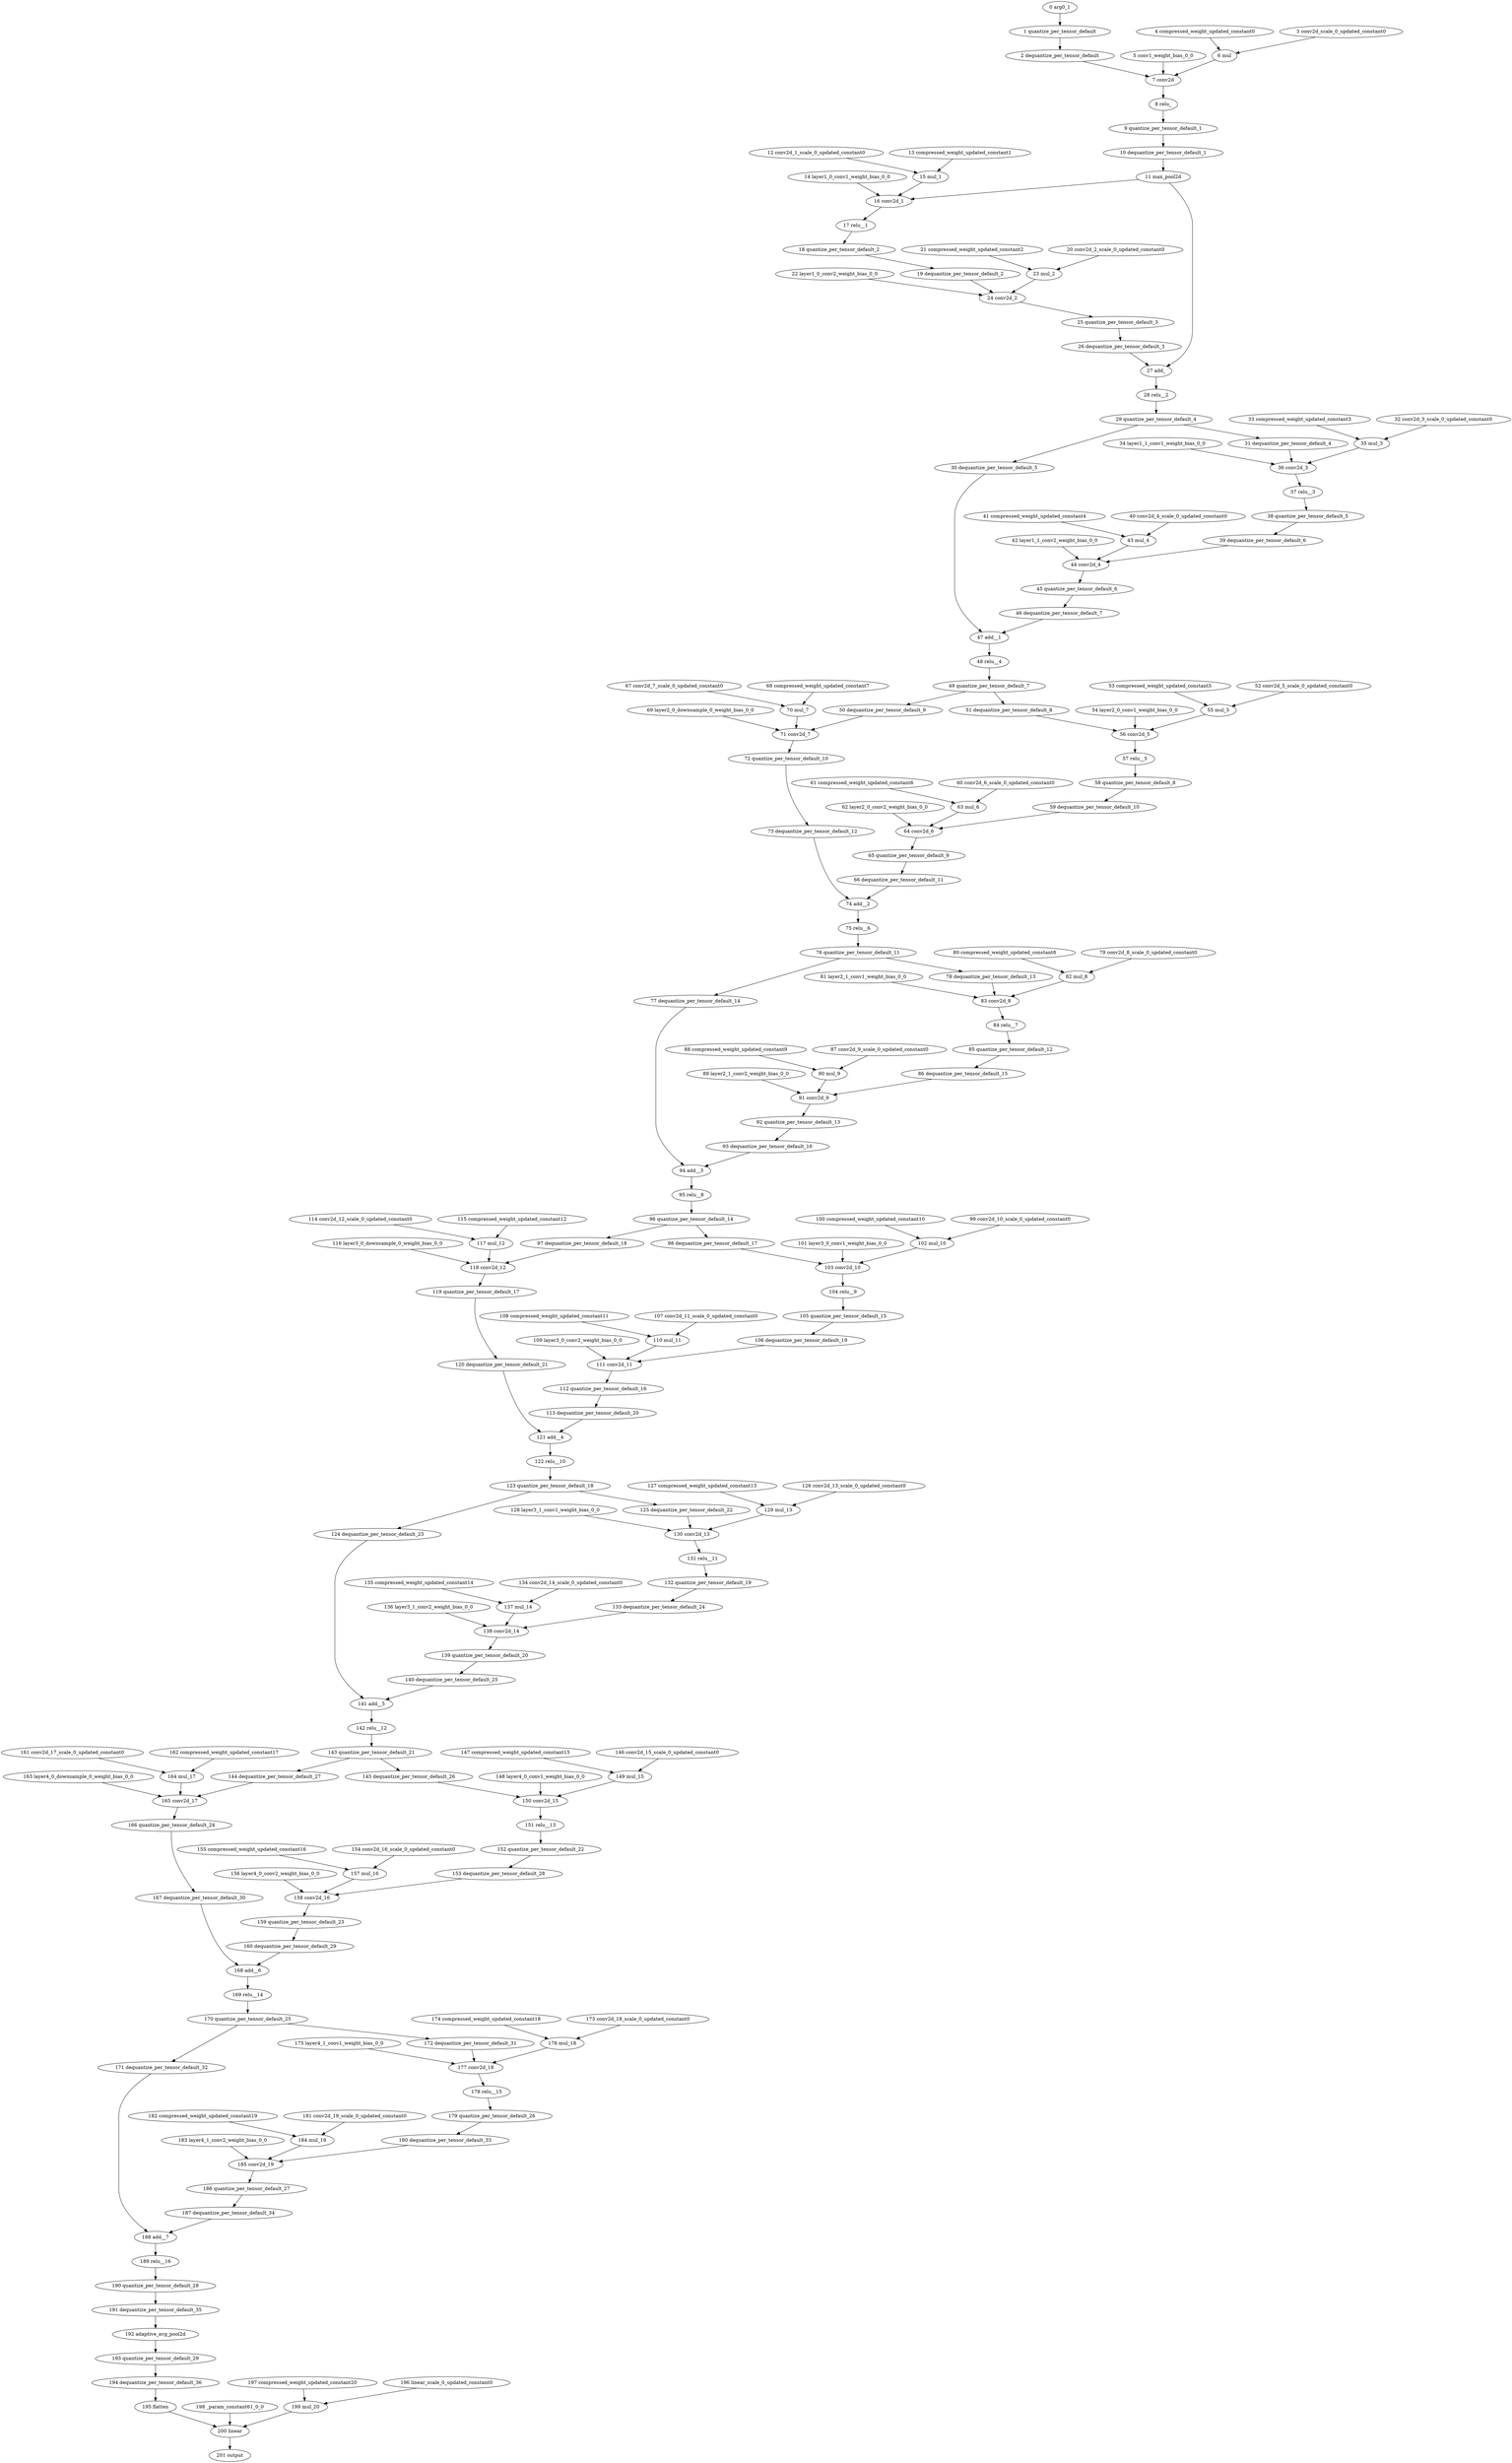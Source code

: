 strict digraph  {
"0 arg0_1" [id=0, type=input];
"1 quantize_per_tensor_default" [id=1, type=quantize_per_tensor];
"2 dequantize_per_tensor_default" [id=2, type=dequantize_per_tensor];
"3 conv2d_scale_0_updated_constant0" [id=3, type=get_attr];
"4 compressed_weight_updated_constant0" [id=4, type=get_attr];
"5 conv1_weight_bias_0_0" [id=5, type=get_attr];
"6 mul" [id=6, type=call_method];
"7 conv2d" [id=7, type=conv2d];
"8 relu_" [id=8, type=relu_];
"9 quantize_per_tensor_default_1" [id=9, type=quantize_per_tensor];
"10 dequantize_per_tensor_default_1" [id=10, type=dequantize_per_tensor];
"11 max_pool2d" [id=11, type=max_pool2d];
"12 conv2d_1_scale_0_updated_constant0" [id=12, type=get_attr];
"13 compressed_weight_updated_constant1" [id=13, type=get_attr];
"14 layer1_0_conv1_weight_bias_0_0" [id=14, type=get_attr];
"15 mul_1" [id=15, type=call_method];
"16 conv2d_1" [id=16, type=conv2d];
"17 relu__1" [id=17, type=relu_];
"18 quantize_per_tensor_default_2" [id=18, type=quantize_per_tensor];
"19 dequantize_per_tensor_default_2" [id=19, type=dequantize_per_tensor];
"20 conv2d_2_scale_0_updated_constant0" [id=20, type=get_attr];
"21 compressed_weight_updated_constant2" [id=21, type=get_attr];
"22 layer1_0_conv2_weight_bias_0_0" [id=22, type=get_attr];
"23 mul_2" [id=23, type=call_method];
"24 conv2d_2" [id=24, type=conv2d];
"25 quantize_per_tensor_default_3" [id=25, type=quantize_per_tensor];
"26 dequantize_per_tensor_default_3" [id=26, type=dequantize_per_tensor];
"27 add_" [id=27, type=add_];
"28 relu__2" [id=28, type=relu_];
"29 quantize_per_tensor_default_4" [id=29, type=quantize_per_tensor];
"30 dequantize_per_tensor_default_5" [id=30, type=dequantize_per_tensor];
"31 dequantize_per_tensor_default_4" [id=31, type=dequantize_per_tensor];
"32 conv2d_3_scale_0_updated_constant0" [id=32, type=get_attr];
"33 compressed_weight_updated_constant3" [id=33, type=get_attr];
"34 layer1_1_conv1_weight_bias_0_0" [id=34, type=get_attr];
"35 mul_3" [id=35, type=call_method];
"36 conv2d_3" [id=36, type=conv2d];
"37 relu__3" [id=37, type=relu_];
"38 quantize_per_tensor_default_5" [id=38, type=quantize_per_tensor];
"39 dequantize_per_tensor_default_6" [id=39, type=dequantize_per_tensor];
"40 conv2d_4_scale_0_updated_constant0" [id=40, type=get_attr];
"41 compressed_weight_updated_constant4" [id=41, type=get_attr];
"42 layer1_1_conv2_weight_bias_0_0" [id=42, type=get_attr];
"43 mul_4" [id=43, type=call_method];
"44 conv2d_4" [id=44, type=conv2d];
"45 quantize_per_tensor_default_6" [id=45, type=quantize_per_tensor];
"46 dequantize_per_tensor_default_7" [id=46, type=dequantize_per_tensor];
"47 add__1" [id=47, type=add_];
"48 relu__4" [id=48, type=relu_];
"49 quantize_per_tensor_default_7" [id=49, type=quantize_per_tensor];
"50 dequantize_per_tensor_default_9" [id=50, type=dequantize_per_tensor];
"51 dequantize_per_tensor_default_8" [id=51, type=dequantize_per_tensor];
"52 conv2d_5_scale_0_updated_constant0" [id=52, type=get_attr];
"53 compressed_weight_updated_constant5" [id=53, type=get_attr];
"54 layer2_0_conv1_weight_bias_0_0" [id=54, type=get_attr];
"55 mul_5" [id=55, type=call_method];
"56 conv2d_5" [id=56, type=conv2d];
"57 relu__5" [id=57, type=relu_];
"58 quantize_per_tensor_default_8" [id=58, type=quantize_per_tensor];
"59 dequantize_per_tensor_default_10" [id=59, type=dequantize_per_tensor];
"60 conv2d_6_scale_0_updated_constant0" [id=60, type=get_attr];
"61 compressed_weight_updated_constant6" [id=61, type=get_attr];
"62 layer2_0_conv2_weight_bias_0_0" [id=62, type=get_attr];
"63 mul_6" [id=63, type=call_method];
"64 conv2d_6" [id=64, type=conv2d];
"65 quantize_per_tensor_default_9" [id=65, type=quantize_per_tensor];
"66 dequantize_per_tensor_default_11" [id=66, type=dequantize_per_tensor];
"67 conv2d_7_scale_0_updated_constant0" [id=67, type=get_attr];
"68 compressed_weight_updated_constant7" [id=68, type=get_attr];
"69 layer2_0_downsample_0_weight_bias_0_0" [id=69, type=get_attr];
"70 mul_7" [id=70, type=call_method];
"71 conv2d_7" [id=71, type=conv2d];
"72 quantize_per_tensor_default_10" [id=72, type=quantize_per_tensor];
"73 dequantize_per_tensor_default_12" [id=73, type=dequantize_per_tensor];
"74 add__2" [id=74, type=add_];
"75 relu__6" [id=75, type=relu_];
"76 quantize_per_tensor_default_11" [id=76, type=quantize_per_tensor];
"77 dequantize_per_tensor_default_14" [id=77, type=dequantize_per_tensor];
"78 dequantize_per_tensor_default_13" [id=78, type=dequantize_per_tensor];
"79 conv2d_8_scale_0_updated_constant0" [id=79, type=get_attr];
"80 compressed_weight_updated_constant8" [id=80, type=get_attr];
"81 layer2_1_conv1_weight_bias_0_0" [id=81, type=get_attr];
"82 mul_8" [id=82, type=call_method];
"83 conv2d_8" [id=83, type=conv2d];
"84 relu__7" [id=84, type=relu_];
"85 quantize_per_tensor_default_12" [id=85, type=quantize_per_tensor];
"86 dequantize_per_tensor_default_15" [id=86, type=dequantize_per_tensor];
"87 conv2d_9_scale_0_updated_constant0" [id=87, type=get_attr];
"88 compressed_weight_updated_constant9" [id=88, type=get_attr];
"89 layer2_1_conv2_weight_bias_0_0" [id=89, type=get_attr];
"90 mul_9" [id=90, type=call_method];
"91 conv2d_9" [id=91, type=conv2d];
"92 quantize_per_tensor_default_13" [id=92, type=quantize_per_tensor];
"93 dequantize_per_tensor_default_16" [id=93, type=dequantize_per_tensor];
"94 add__3" [id=94, type=add_];
"95 relu__8" [id=95, type=relu_];
"96 quantize_per_tensor_default_14" [id=96, type=quantize_per_tensor];
"97 dequantize_per_tensor_default_18" [id=97, type=dequantize_per_tensor];
"98 dequantize_per_tensor_default_17" [id=98, type=dequantize_per_tensor];
"99 conv2d_10_scale_0_updated_constant0" [id=99, type=get_attr];
"100 compressed_weight_updated_constant10" [id=100, type=get_attr];
"101 layer3_0_conv1_weight_bias_0_0" [id=101, type=get_attr];
"102 mul_10" [id=102, type=call_method];
"103 conv2d_10" [id=103, type=conv2d];
"104 relu__9" [id=104, type=relu_];
"105 quantize_per_tensor_default_15" [id=105, type=quantize_per_tensor];
"106 dequantize_per_tensor_default_19" [id=106, type=dequantize_per_tensor];
"107 conv2d_11_scale_0_updated_constant0" [id=107, type=get_attr];
"108 compressed_weight_updated_constant11" [id=108, type=get_attr];
"109 layer3_0_conv2_weight_bias_0_0" [id=109, type=get_attr];
"110 mul_11" [id=110, type=call_method];
"111 conv2d_11" [id=111, type=conv2d];
"112 quantize_per_tensor_default_16" [id=112, type=quantize_per_tensor];
"113 dequantize_per_tensor_default_20" [id=113, type=dequantize_per_tensor];
"114 conv2d_12_scale_0_updated_constant0" [id=114, type=get_attr];
"115 compressed_weight_updated_constant12" [id=115, type=get_attr];
"116 layer3_0_downsample_0_weight_bias_0_0" [id=116, type=get_attr];
"117 mul_12" [id=117, type=call_method];
"118 conv2d_12" [id=118, type=conv2d];
"119 quantize_per_tensor_default_17" [id=119, type=quantize_per_tensor];
"120 dequantize_per_tensor_default_21" [id=120, type=dequantize_per_tensor];
"121 add__4" [id=121, type=add_];
"122 relu__10" [id=122, type=relu_];
"123 quantize_per_tensor_default_18" [id=123, type=quantize_per_tensor];
"124 dequantize_per_tensor_default_23" [id=124, type=dequantize_per_tensor];
"125 dequantize_per_tensor_default_22" [id=125, type=dequantize_per_tensor];
"126 conv2d_13_scale_0_updated_constant0" [id=126, type=get_attr];
"127 compressed_weight_updated_constant13" [id=127, type=get_attr];
"128 layer3_1_conv1_weight_bias_0_0" [id=128, type=get_attr];
"129 mul_13" [id=129, type=call_method];
"130 conv2d_13" [id=130, type=conv2d];
"131 relu__11" [id=131, type=relu_];
"132 quantize_per_tensor_default_19" [id=132, type=quantize_per_tensor];
"133 dequantize_per_tensor_default_24" [id=133, type=dequantize_per_tensor];
"134 conv2d_14_scale_0_updated_constant0" [id=134, type=get_attr];
"135 compressed_weight_updated_constant14" [id=135, type=get_attr];
"136 layer3_1_conv2_weight_bias_0_0" [id=136, type=get_attr];
"137 mul_14" [id=137, type=call_method];
"138 conv2d_14" [id=138, type=conv2d];
"139 quantize_per_tensor_default_20" [id=139, type=quantize_per_tensor];
"140 dequantize_per_tensor_default_25" [id=140, type=dequantize_per_tensor];
"141 add__5" [id=141, type=add_];
"142 relu__12" [id=142, type=relu_];
"143 quantize_per_tensor_default_21" [id=143, type=quantize_per_tensor];
"144 dequantize_per_tensor_default_27" [id=144, type=dequantize_per_tensor];
"145 dequantize_per_tensor_default_26" [id=145, type=dequantize_per_tensor];
"146 conv2d_15_scale_0_updated_constant0" [id=146, type=get_attr];
"147 compressed_weight_updated_constant15" [id=147, type=get_attr];
"148 layer4_0_conv1_weight_bias_0_0" [id=148, type=get_attr];
"149 mul_15" [id=149, type=call_method];
"150 conv2d_15" [id=150, type=conv2d];
"151 relu__13" [id=151, type=relu_];
"152 quantize_per_tensor_default_22" [id=152, type=quantize_per_tensor];
"153 dequantize_per_tensor_default_28" [id=153, type=dequantize_per_tensor];
"154 conv2d_16_scale_0_updated_constant0" [id=154, type=get_attr];
"155 compressed_weight_updated_constant16" [id=155, type=get_attr];
"156 layer4_0_conv2_weight_bias_0_0" [id=156, type=get_attr];
"157 mul_16" [id=157, type=call_method];
"158 conv2d_16" [id=158, type=conv2d];
"159 quantize_per_tensor_default_23" [id=159, type=quantize_per_tensor];
"160 dequantize_per_tensor_default_29" [id=160, type=dequantize_per_tensor];
"161 conv2d_17_scale_0_updated_constant0" [id=161, type=get_attr];
"162 compressed_weight_updated_constant17" [id=162, type=get_attr];
"163 layer4_0_downsample_0_weight_bias_0_0" [id=163, type=get_attr];
"164 mul_17" [id=164, type=call_method];
"165 conv2d_17" [id=165, type=conv2d];
"166 quantize_per_tensor_default_24" [id=166, type=quantize_per_tensor];
"167 dequantize_per_tensor_default_30" [id=167, type=dequantize_per_tensor];
"168 add__6" [id=168, type=add_];
"169 relu__14" [id=169, type=relu_];
"170 quantize_per_tensor_default_25" [id=170, type=quantize_per_tensor];
"171 dequantize_per_tensor_default_32" [id=171, type=dequantize_per_tensor];
"172 dequantize_per_tensor_default_31" [id=172, type=dequantize_per_tensor];
"173 conv2d_18_scale_0_updated_constant0" [id=173, type=get_attr];
"174 compressed_weight_updated_constant18" [id=174, type=get_attr];
"175 layer4_1_conv1_weight_bias_0_0" [id=175, type=get_attr];
"176 mul_18" [id=176, type=call_method];
"177 conv2d_18" [id=177, type=conv2d];
"178 relu__15" [id=178, type=relu_];
"179 quantize_per_tensor_default_26" [id=179, type=quantize_per_tensor];
"180 dequantize_per_tensor_default_33" [id=180, type=dequantize_per_tensor];
"181 conv2d_19_scale_0_updated_constant0" [id=181, type=get_attr];
"182 compressed_weight_updated_constant19" [id=182, type=get_attr];
"183 layer4_1_conv2_weight_bias_0_0" [id=183, type=get_attr];
"184 mul_19" [id=184, type=call_method];
"185 conv2d_19" [id=185, type=conv2d];
"186 quantize_per_tensor_default_27" [id=186, type=quantize_per_tensor];
"187 dequantize_per_tensor_default_34" [id=187, type=dequantize_per_tensor];
"188 add__7" [id=188, type=add_];
"189 relu__16" [id=189, type=relu_];
"190 quantize_per_tensor_default_28" [id=190, type=quantize_per_tensor];
"191 dequantize_per_tensor_default_35" [id=191, type=dequantize_per_tensor];
"192 adaptive_avg_pool2d" [id=192, type=adaptive_avg_pool2d];
"193 quantize_per_tensor_default_29" [id=193, type=quantize_per_tensor];
"194 dequantize_per_tensor_default_36" [id=194, type=dequantize_per_tensor];
"195 flatten" [id=195, type=flatten];
"196 linear_scale_0_updated_constant0" [id=196, type=get_attr];
"197 compressed_weight_updated_constant20" [id=197, type=get_attr];
"198 _param_constant61_0_0" [id=198, type=get_attr];
"199 mul_20" [id=199, type=call_method];
"200 linear" [id=200, type=linear];
"201 output" [id=201, type=output];
"0 arg0_1" -> "1 quantize_per_tensor_default";
"1 quantize_per_tensor_default" -> "2 dequantize_per_tensor_default";
"2 dequantize_per_tensor_default" -> "7 conv2d";
"3 conv2d_scale_0_updated_constant0" -> "6 mul";
"4 compressed_weight_updated_constant0" -> "6 mul";
"5 conv1_weight_bias_0_0" -> "7 conv2d";
"6 mul" -> "7 conv2d";
"7 conv2d" -> "8 relu_";
"8 relu_" -> "9 quantize_per_tensor_default_1";
"9 quantize_per_tensor_default_1" -> "10 dequantize_per_tensor_default_1";
"10 dequantize_per_tensor_default_1" -> "11 max_pool2d";
"11 max_pool2d" -> "16 conv2d_1";
"11 max_pool2d" -> "27 add_";
"12 conv2d_1_scale_0_updated_constant0" -> "15 mul_1";
"13 compressed_weight_updated_constant1" -> "15 mul_1";
"14 layer1_0_conv1_weight_bias_0_0" -> "16 conv2d_1";
"15 mul_1" -> "16 conv2d_1";
"16 conv2d_1" -> "17 relu__1";
"17 relu__1" -> "18 quantize_per_tensor_default_2";
"18 quantize_per_tensor_default_2" -> "19 dequantize_per_tensor_default_2";
"19 dequantize_per_tensor_default_2" -> "24 conv2d_2";
"20 conv2d_2_scale_0_updated_constant0" -> "23 mul_2";
"21 compressed_weight_updated_constant2" -> "23 mul_2";
"22 layer1_0_conv2_weight_bias_0_0" -> "24 conv2d_2";
"23 mul_2" -> "24 conv2d_2";
"24 conv2d_2" -> "25 quantize_per_tensor_default_3";
"25 quantize_per_tensor_default_3" -> "26 dequantize_per_tensor_default_3";
"26 dequantize_per_tensor_default_3" -> "27 add_";
"27 add_" -> "28 relu__2";
"28 relu__2" -> "29 quantize_per_tensor_default_4";
"29 quantize_per_tensor_default_4" -> "30 dequantize_per_tensor_default_5";
"29 quantize_per_tensor_default_4" -> "31 dequantize_per_tensor_default_4";
"30 dequantize_per_tensor_default_5" -> "47 add__1";
"31 dequantize_per_tensor_default_4" -> "36 conv2d_3";
"32 conv2d_3_scale_0_updated_constant0" -> "35 mul_3";
"33 compressed_weight_updated_constant3" -> "35 mul_3";
"34 layer1_1_conv1_weight_bias_0_0" -> "36 conv2d_3";
"35 mul_3" -> "36 conv2d_3";
"36 conv2d_3" -> "37 relu__3";
"37 relu__3" -> "38 quantize_per_tensor_default_5";
"38 quantize_per_tensor_default_5" -> "39 dequantize_per_tensor_default_6";
"39 dequantize_per_tensor_default_6" -> "44 conv2d_4";
"40 conv2d_4_scale_0_updated_constant0" -> "43 mul_4";
"41 compressed_weight_updated_constant4" -> "43 mul_4";
"42 layer1_1_conv2_weight_bias_0_0" -> "44 conv2d_4";
"43 mul_4" -> "44 conv2d_4";
"44 conv2d_4" -> "45 quantize_per_tensor_default_6";
"45 quantize_per_tensor_default_6" -> "46 dequantize_per_tensor_default_7";
"46 dequantize_per_tensor_default_7" -> "47 add__1";
"47 add__1" -> "48 relu__4";
"48 relu__4" -> "49 quantize_per_tensor_default_7";
"49 quantize_per_tensor_default_7" -> "50 dequantize_per_tensor_default_9";
"49 quantize_per_tensor_default_7" -> "51 dequantize_per_tensor_default_8";
"50 dequantize_per_tensor_default_9" -> "71 conv2d_7";
"51 dequantize_per_tensor_default_8" -> "56 conv2d_5";
"52 conv2d_5_scale_0_updated_constant0" -> "55 mul_5";
"53 compressed_weight_updated_constant5" -> "55 mul_5";
"54 layer2_0_conv1_weight_bias_0_0" -> "56 conv2d_5";
"55 mul_5" -> "56 conv2d_5";
"56 conv2d_5" -> "57 relu__5";
"57 relu__5" -> "58 quantize_per_tensor_default_8";
"58 quantize_per_tensor_default_8" -> "59 dequantize_per_tensor_default_10";
"59 dequantize_per_tensor_default_10" -> "64 conv2d_6";
"60 conv2d_6_scale_0_updated_constant0" -> "63 mul_6";
"61 compressed_weight_updated_constant6" -> "63 mul_6";
"62 layer2_0_conv2_weight_bias_0_0" -> "64 conv2d_6";
"63 mul_6" -> "64 conv2d_6";
"64 conv2d_6" -> "65 quantize_per_tensor_default_9";
"65 quantize_per_tensor_default_9" -> "66 dequantize_per_tensor_default_11";
"66 dequantize_per_tensor_default_11" -> "74 add__2";
"67 conv2d_7_scale_0_updated_constant0" -> "70 mul_7";
"68 compressed_weight_updated_constant7" -> "70 mul_7";
"69 layer2_0_downsample_0_weight_bias_0_0" -> "71 conv2d_7";
"70 mul_7" -> "71 conv2d_7";
"71 conv2d_7" -> "72 quantize_per_tensor_default_10";
"72 quantize_per_tensor_default_10" -> "73 dequantize_per_tensor_default_12";
"73 dequantize_per_tensor_default_12" -> "74 add__2";
"74 add__2" -> "75 relu__6";
"75 relu__6" -> "76 quantize_per_tensor_default_11";
"76 quantize_per_tensor_default_11" -> "77 dequantize_per_tensor_default_14";
"76 quantize_per_tensor_default_11" -> "78 dequantize_per_tensor_default_13";
"77 dequantize_per_tensor_default_14" -> "94 add__3";
"78 dequantize_per_tensor_default_13" -> "83 conv2d_8";
"79 conv2d_8_scale_0_updated_constant0" -> "82 mul_8";
"80 compressed_weight_updated_constant8" -> "82 mul_8";
"81 layer2_1_conv1_weight_bias_0_0" -> "83 conv2d_8";
"82 mul_8" -> "83 conv2d_8";
"83 conv2d_8" -> "84 relu__7";
"84 relu__7" -> "85 quantize_per_tensor_default_12";
"85 quantize_per_tensor_default_12" -> "86 dequantize_per_tensor_default_15";
"86 dequantize_per_tensor_default_15" -> "91 conv2d_9";
"87 conv2d_9_scale_0_updated_constant0" -> "90 mul_9";
"88 compressed_weight_updated_constant9" -> "90 mul_9";
"89 layer2_1_conv2_weight_bias_0_0" -> "91 conv2d_9";
"90 mul_9" -> "91 conv2d_9";
"91 conv2d_9" -> "92 quantize_per_tensor_default_13";
"92 quantize_per_tensor_default_13" -> "93 dequantize_per_tensor_default_16";
"93 dequantize_per_tensor_default_16" -> "94 add__3";
"94 add__3" -> "95 relu__8";
"95 relu__8" -> "96 quantize_per_tensor_default_14";
"96 quantize_per_tensor_default_14" -> "97 dequantize_per_tensor_default_18";
"96 quantize_per_tensor_default_14" -> "98 dequantize_per_tensor_default_17";
"97 dequantize_per_tensor_default_18" -> "118 conv2d_12";
"98 dequantize_per_tensor_default_17" -> "103 conv2d_10";
"99 conv2d_10_scale_0_updated_constant0" -> "102 mul_10";
"100 compressed_weight_updated_constant10" -> "102 mul_10";
"101 layer3_0_conv1_weight_bias_0_0" -> "103 conv2d_10";
"102 mul_10" -> "103 conv2d_10";
"103 conv2d_10" -> "104 relu__9";
"104 relu__9" -> "105 quantize_per_tensor_default_15";
"105 quantize_per_tensor_default_15" -> "106 dequantize_per_tensor_default_19";
"106 dequantize_per_tensor_default_19" -> "111 conv2d_11";
"107 conv2d_11_scale_0_updated_constant0" -> "110 mul_11";
"108 compressed_weight_updated_constant11" -> "110 mul_11";
"109 layer3_0_conv2_weight_bias_0_0" -> "111 conv2d_11";
"110 mul_11" -> "111 conv2d_11";
"111 conv2d_11" -> "112 quantize_per_tensor_default_16";
"112 quantize_per_tensor_default_16" -> "113 dequantize_per_tensor_default_20";
"113 dequantize_per_tensor_default_20" -> "121 add__4";
"114 conv2d_12_scale_0_updated_constant0" -> "117 mul_12";
"115 compressed_weight_updated_constant12" -> "117 mul_12";
"116 layer3_0_downsample_0_weight_bias_0_0" -> "118 conv2d_12";
"117 mul_12" -> "118 conv2d_12";
"118 conv2d_12" -> "119 quantize_per_tensor_default_17";
"119 quantize_per_tensor_default_17" -> "120 dequantize_per_tensor_default_21";
"120 dequantize_per_tensor_default_21" -> "121 add__4";
"121 add__4" -> "122 relu__10";
"122 relu__10" -> "123 quantize_per_tensor_default_18";
"123 quantize_per_tensor_default_18" -> "124 dequantize_per_tensor_default_23";
"123 quantize_per_tensor_default_18" -> "125 dequantize_per_tensor_default_22";
"124 dequantize_per_tensor_default_23" -> "141 add__5";
"125 dequantize_per_tensor_default_22" -> "130 conv2d_13";
"126 conv2d_13_scale_0_updated_constant0" -> "129 mul_13";
"127 compressed_weight_updated_constant13" -> "129 mul_13";
"128 layer3_1_conv1_weight_bias_0_0" -> "130 conv2d_13";
"129 mul_13" -> "130 conv2d_13";
"130 conv2d_13" -> "131 relu__11";
"131 relu__11" -> "132 quantize_per_tensor_default_19";
"132 quantize_per_tensor_default_19" -> "133 dequantize_per_tensor_default_24";
"133 dequantize_per_tensor_default_24" -> "138 conv2d_14";
"134 conv2d_14_scale_0_updated_constant0" -> "137 mul_14";
"135 compressed_weight_updated_constant14" -> "137 mul_14";
"136 layer3_1_conv2_weight_bias_0_0" -> "138 conv2d_14";
"137 mul_14" -> "138 conv2d_14";
"138 conv2d_14" -> "139 quantize_per_tensor_default_20";
"139 quantize_per_tensor_default_20" -> "140 dequantize_per_tensor_default_25";
"140 dequantize_per_tensor_default_25" -> "141 add__5";
"141 add__5" -> "142 relu__12";
"142 relu__12" -> "143 quantize_per_tensor_default_21";
"143 quantize_per_tensor_default_21" -> "144 dequantize_per_tensor_default_27";
"143 quantize_per_tensor_default_21" -> "145 dequantize_per_tensor_default_26";
"144 dequantize_per_tensor_default_27" -> "165 conv2d_17";
"145 dequantize_per_tensor_default_26" -> "150 conv2d_15";
"146 conv2d_15_scale_0_updated_constant0" -> "149 mul_15";
"147 compressed_weight_updated_constant15" -> "149 mul_15";
"148 layer4_0_conv1_weight_bias_0_0" -> "150 conv2d_15";
"149 mul_15" -> "150 conv2d_15";
"150 conv2d_15" -> "151 relu__13";
"151 relu__13" -> "152 quantize_per_tensor_default_22";
"152 quantize_per_tensor_default_22" -> "153 dequantize_per_tensor_default_28";
"153 dequantize_per_tensor_default_28" -> "158 conv2d_16";
"154 conv2d_16_scale_0_updated_constant0" -> "157 mul_16";
"155 compressed_weight_updated_constant16" -> "157 mul_16";
"156 layer4_0_conv2_weight_bias_0_0" -> "158 conv2d_16";
"157 mul_16" -> "158 conv2d_16";
"158 conv2d_16" -> "159 quantize_per_tensor_default_23";
"159 quantize_per_tensor_default_23" -> "160 dequantize_per_tensor_default_29";
"160 dequantize_per_tensor_default_29" -> "168 add__6";
"161 conv2d_17_scale_0_updated_constant0" -> "164 mul_17";
"162 compressed_weight_updated_constant17" -> "164 mul_17";
"163 layer4_0_downsample_0_weight_bias_0_0" -> "165 conv2d_17";
"164 mul_17" -> "165 conv2d_17";
"165 conv2d_17" -> "166 quantize_per_tensor_default_24";
"166 quantize_per_tensor_default_24" -> "167 dequantize_per_tensor_default_30";
"167 dequantize_per_tensor_default_30" -> "168 add__6";
"168 add__6" -> "169 relu__14";
"169 relu__14" -> "170 quantize_per_tensor_default_25";
"170 quantize_per_tensor_default_25" -> "171 dequantize_per_tensor_default_32";
"170 quantize_per_tensor_default_25" -> "172 dequantize_per_tensor_default_31";
"171 dequantize_per_tensor_default_32" -> "188 add__7";
"172 dequantize_per_tensor_default_31" -> "177 conv2d_18";
"173 conv2d_18_scale_0_updated_constant0" -> "176 mul_18";
"174 compressed_weight_updated_constant18" -> "176 mul_18";
"175 layer4_1_conv1_weight_bias_0_0" -> "177 conv2d_18";
"176 mul_18" -> "177 conv2d_18";
"177 conv2d_18" -> "178 relu__15";
"178 relu__15" -> "179 quantize_per_tensor_default_26";
"179 quantize_per_tensor_default_26" -> "180 dequantize_per_tensor_default_33";
"180 dequantize_per_tensor_default_33" -> "185 conv2d_19";
"181 conv2d_19_scale_0_updated_constant0" -> "184 mul_19";
"182 compressed_weight_updated_constant19" -> "184 mul_19";
"183 layer4_1_conv2_weight_bias_0_0" -> "185 conv2d_19";
"184 mul_19" -> "185 conv2d_19";
"185 conv2d_19" -> "186 quantize_per_tensor_default_27";
"186 quantize_per_tensor_default_27" -> "187 dequantize_per_tensor_default_34";
"187 dequantize_per_tensor_default_34" -> "188 add__7";
"188 add__7" -> "189 relu__16";
"189 relu__16" -> "190 quantize_per_tensor_default_28";
"190 quantize_per_tensor_default_28" -> "191 dequantize_per_tensor_default_35";
"191 dequantize_per_tensor_default_35" -> "192 adaptive_avg_pool2d";
"192 adaptive_avg_pool2d" -> "193 quantize_per_tensor_default_29";
"193 quantize_per_tensor_default_29" -> "194 dequantize_per_tensor_default_36";
"194 dequantize_per_tensor_default_36" -> "195 flatten";
"195 flatten" -> "200 linear";
"196 linear_scale_0_updated_constant0" -> "199 mul_20";
"197 compressed_weight_updated_constant20" -> "199 mul_20";
"198 _param_constant61_0_0" -> "200 linear";
"199 mul_20" -> "200 linear";
"200 linear" -> "201 output";
}
